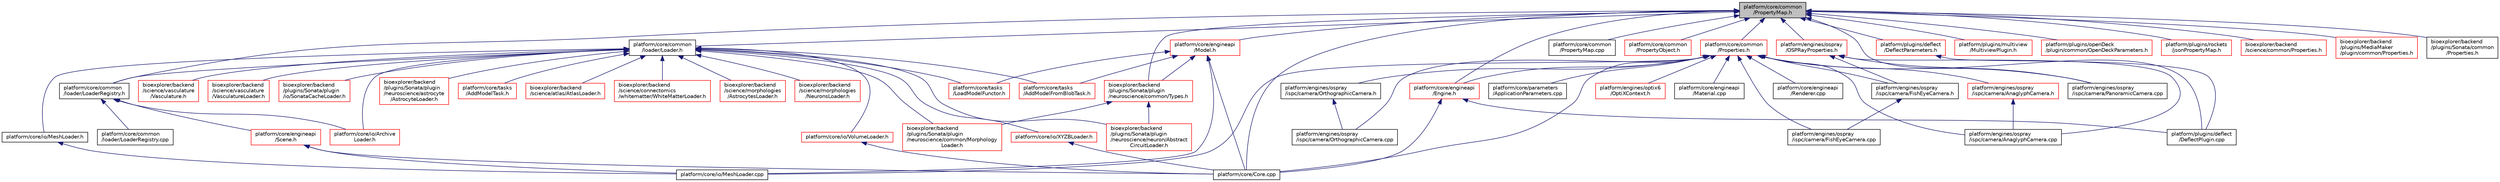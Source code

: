 digraph "platform/core/common/PropertyMap.h"
{
 // LATEX_PDF_SIZE
  edge [fontname="Helvetica",fontsize="10",labelfontname="Helvetica",labelfontsize="10"];
  node [fontname="Helvetica",fontsize="10",shape=record];
  Node1 [label="platform/core/common\l/PropertyMap.h",height=0.2,width=0.4,color="black", fillcolor="grey75", style="filled", fontcolor="black",tooltip=" "];
  Node1 -> Node2 [dir="back",color="midnightblue",fontsize="10",style="solid",fontname="Helvetica"];
  Node2 [label="platform/core/common\l/loader/Loader.h",height=0.2,width=0.4,color="black", fillcolor="white", style="filled",URL="$dc/d0b/Loader_8h.html",tooltip=" "];
  Node2 -> Node3 [dir="back",color="midnightblue",fontsize="10",style="solid",fontname="Helvetica"];
  Node3 [label="platform/core/common\l/loader/LoaderRegistry.h",height=0.2,width=0.4,color="black", fillcolor="white", style="filled",URL="$d6/d76/LoaderRegistry_8h.html",tooltip=" "];
  Node3 -> Node4 [dir="back",color="midnightblue",fontsize="10",style="solid",fontname="Helvetica"];
  Node4 [label="platform/core/common\l/loader/LoaderRegistry.cpp",height=0.2,width=0.4,color="black", fillcolor="white", style="filled",URL="$dd/d5f/LoaderRegistry_8cpp.html",tooltip=" "];
  Node3 -> Node5 [dir="back",color="midnightblue",fontsize="10",style="solid",fontname="Helvetica"];
  Node5 [label="platform/core/engineapi\l/Scene.h",height=0.2,width=0.4,color="red", fillcolor="white", style="filled",URL="$d5/d2d/Scene_8h.html",tooltip=" "];
  Node5 -> Node8 [dir="back",color="midnightblue",fontsize="10",style="solid",fontname="Helvetica"];
  Node8 [label="platform/core/Core.cpp",height=0.2,width=0.4,color="black", fillcolor="white", style="filled",URL="$d6/d27/Core_8cpp.html",tooltip=" "];
  Node5 -> Node12 [dir="back",color="midnightblue",fontsize="10",style="solid",fontname="Helvetica"];
  Node12 [label="platform/core/io/MeshLoader.cpp",height=0.2,width=0.4,color="black", fillcolor="white", style="filled",URL="$d2/d87/MeshLoader_8cpp.html",tooltip=" "];
  Node3 -> Node139 [dir="back",color="midnightblue",fontsize="10",style="solid",fontname="Helvetica"];
  Node139 [label="platform/core/io/Archive\lLoader.h",height=0.2,width=0.4,color="red", fillcolor="white", style="filled",URL="$d1/d8a/ArchiveLoader_8h.html",tooltip=" "];
  Node2 -> Node139 [dir="back",color="midnightblue",fontsize="10",style="solid",fontname="Helvetica"];
  Node2 -> Node140 [dir="back",color="midnightblue",fontsize="10",style="solid",fontname="Helvetica"];
  Node140 [label="platform/core/io/MeshLoader.h",height=0.2,width=0.4,color="black", fillcolor="white", style="filled",URL="$da/d96/MeshLoader_8h.html",tooltip=" "];
  Node140 -> Node12 [dir="back",color="midnightblue",fontsize="10",style="solid",fontname="Helvetica"];
  Node2 -> Node141 [dir="back",color="midnightblue",fontsize="10",style="solid",fontname="Helvetica"];
  Node141 [label="platform/core/io/VolumeLoader.h",height=0.2,width=0.4,color="red", fillcolor="white", style="filled",URL="$dd/d50/VolumeLoader_8h.html",tooltip=" "];
  Node141 -> Node8 [dir="back",color="midnightblue",fontsize="10",style="solid",fontname="Helvetica"];
  Node2 -> Node142 [dir="back",color="midnightblue",fontsize="10",style="solid",fontname="Helvetica"];
  Node142 [label="platform/core/io/XYZBLoader.h",height=0.2,width=0.4,color="red", fillcolor="white", style="filled",URL="$dd/d13/XYZBLoader_8h.html",tooltip=" "];
  Node142 -> Node8 [dir="back",color="midnightblue",fontsize="10",style="solid",fontname="Helvetica"];
  Node2 -> Node143 [dir="back",color="midnightblue",fontsize="10",style="solid",fontname="Helvetica"];
  Node143 [label="platform/core/tasks\l/AddModelFromBlobTask.h",height=0.2,width=0.4,color="red", fillcolor="white", style="filled",URL="$dc/d14/AddModelFromBlobTask_8h.html",tooltip=" "];
  Node2 -> Node145 [dir="back",color="midnightblue",fontsize="10",style="solid",fontname="Helvetica"];
  Node145 [label="platform/core/tasks\l/AddModelTask.h",height=0.2,width=0.4,color="red", fillcolor="white", style="filled",URL="$dd/d81/AddModelTask_8h.html",tooltip=" "];
  Node2 -> Node146 [dir="back",color="midnightblue",fontsize="10",style="solid",fontname="Helvetica"];
  Node146 [label="platform/core/tasks\l/LoadModelFunctor.h",height=0.2,width=0.4,color="red", fillcolor="white", style="filled",URL="$d8/d5c/LoadModelFunctor_8h.html",tooltip=" "];
  Node2 -> Node147 [dir="back",color="midnightblue",fontsize="10",style="solid",fontname="Helvetica"];
  Node147 [label="bioexplorer/backend\l/science/atlas/AtlasLoader.h",height=0.2,width=0.4,color="red", fillcolor="white", style="filled",URL="$d4/dcb/AtlasLoader_8h.html",tooltip=" "];
  Node2 -> Node148 [dir="back",color="midnightblue",fontsize="10",style="solid",fontname="Helvetica"];
  Node148 [label="bioexplorer/backend\l/science/connectomics\l/whitematter/WhiteMatterLoader.h",height=0.2,width=0.4,color="red", fillcolor="white", style="filled",URL="$d0/d8d/WhiteMatterLoader_8h.html",tooltip=" "];
  Node2 -> Node149 [dir="back",color="midnightblue",fontsize="10",style="solid",fontname="Helvetica"];
  Node149 [label="bioexplorer/backend\l/science/morphologies\l/AstrocytesLoader.h",height=0.2,width=0.4,color="red", fillcolor="white", style="filled",URL="$dc/db2/AstrocytesLoader_8h.html",tooltip=" "];
  Node2 -> Node150 [dir="back",color="midnightblue",fontsize="10",style="solid",fontname="Helvetica"];
  Node150 [label="bioexplorer/backend\l/science/morphologies\l/NeuronsLoader.h",height=0.2,width=0.4,color="red", fillcolor="white", style="filled",URL="$da/dbd/NeuronsLoader_8h.html",tooltip=" "];
  Node2 -> Node104 [dir="back",color="midnightblue",fontsize="10",style="solid",fontname="Helvetica"];
  Node104 [label="bioexplorer/backend\l/science/vasculature\l/Vasculature.h",height=0.2,width=0.4,color="red", fillcolor="white", style="filled",URL="$d2/dc5/Vasculature_8h.html",tooltip=" "];
  Node2 -> Node151 [dir="back",color="midnightblue",fontsize="10",style="solid",fontname="Helvetica"];
  Node151 [label="bioexplorer/backend\l/science/vasculature\l/VasculatureLoader.h",height=0.2,width=0.4,color="red", fillcolor="white", style="filled",URL="$df/dc8/VasculatureLoader_8h.html",tooltip=" "];
  Node2 -> Node152 [dir="back",color="midnightblue",fontsize="10",style="solid",fontname="Helvetica"];
  Node152 [label="bioexplorer/backend\l/plugins/Sonata/plugin\l/io/SonataCacheLoader.h",height=0.2,width=0.4,color="red", fillcolor="white", style="filled",URL="$db/daf/SonataCacheLoader_8h.html",tooltip=" "];
  Node2 -> Node153 [dir="back",color="midnightblue",fontsize="10",style="solid",fontname="Helvetica"];
  Node153 [label="bioexplorer/backend\l/plugins/Sonata/plugin\l/neuroscience/astrocyte\l/AstrocyteLoader.h",height=0.2,width=0.4,color="red", fillcolor="white", style="filled",URL="$db/d19/AstrocyteLoader_8h.html",tooltip=" "];
  Node2 -> Node154 [dir="back",color="midnightblue",fontsize="10",style="solid",fontname="Helvetica"];
  Node154 [label="bioexplorer/backend\l/plugins/Sonata/plugin\l/neuroscience/common/Morphology\lLoader.h",height=0.2,width=0.4,color="red", fillcolor="white", style="filled",URL="$d1/d79/MorphologyLoader_8h.html",tooltip=" "];
  Node2 -> Node155 [dir="back",color="midnightblue",fontsize="10",style="solid",fontname="Helvetica"];
  Node155 [label="bioexplorer/backend\l/plugins/Sonata/plugin\l/neuroscience/neuron/Abstract\lCircuitLoader.h",height=0.2,width=0.4,color="red", fillcolor="white", style="filled",URL="$df/dcd/AbstractCircuitLoader_8h.html",tooltip=" "];
  Node1 -> Node3 [dir="back",color="midnightblue",fontsize="10",style="solid",fontname="Helvetica"];
  Node1 -> Node166 [dir="back",color="midnightblue",fontsize="10",style="solid",fontname="Helvetica"];
  Node166 [label="platform/core/common\l/Properties.h",height=0.2,width=0.4,color="red", fillcolor="white", style="filled",URL="$db/db2/platform_2core_2common_2Properties_8h.html",tooltip=" "];
  Node166 -> Node8 [dir="back",color="midnightblue",fontsize="10",style="solid",fontname="Helvetica"];
  Node166 -> Node167 [dir="back",color="midnightblue",fontsize="10",style="solid",fontname="Helvetica"];
  Node167 [label="platform/core/engineapi\l/Engine.h",height=0.2,width=0.4,color="red", fillcolor="white", style="filled",URL="$d1/dd4/Engine_8h.html",tooltip=" "];
  Node167 -> Node8 [dir="back",color="midnightblue",fontsize="10",style="solid",fontname="Helvetica"];
  Node167 -> Node176 [dir="back",color="midnightblue",fontsize="10",style="solid",fontname="Helvetica"];
  Node176 [label="platform/plugins/deflect\l/DeflectPlugin.cpp",height=0.2,width=0.4,color="black", fillcolor="white", style="filled",URL="$d8/d57/DeflectPlugin_8cpp.html",tooltip=" "];
  Node166 -> Node179 [dir="back",color="midnightblue",fontsize="10",style="solid",fontname="Helvetica"];
  Node179 [label="platform/core/engineapi\l/Material.cpp",height=0.2,width=0.4,color="black", fillcolor="white", style="filled",URL="$d4/d0f/Material_8cpp.html",tooltip=" "];
  Node166 -> Node180 [dir="back",color="midnightblue",fontsize="10",style="solid",fontname="Helvetica"];
  Node180 [label="platform/core/engineapi\l/Renderer.cpp",height=0.2,width=0.4,color="black", fillcolor="white", style="filled",URL="$d3/d28/Renderer_8cpp.html",tooltip=" "];
  Node166 -> Node12 [dir="back",color="midnightblue",fontsize="10",style="solid",fontname="Helvetica"];
  Node166 -> Node181 [dir="back",color="midnightblue",fontsize="10",style="solid",fontname="Helvetica"];
  Node181 [label="platform/core/parameters\l/ApplicationParameters.cpp",height=0.2,width=0.4,color="black", fillcolor="white", style="filled",URL="$d7/d87/ApplicationParameters_8cpp.html",tooltip=" "];
  Node166 -> Node182 [dir="back",color="midnightblue",fontsize="10",style="solid",fontname="Helvetica"];
  Node182 [label="platform/engines/optix6\l/OptiXContext.h",height=0.2,width=0.4,color="red", fillcolor="white", style="filled",URL="$d3/dee/OptiXContext_8h.html",tooltip=" "];
  Node166 -> Node196 [dir="back",color="midnightblue",fontsize="10",style="solid",fontname="Helvetica"];
  Node196 [label="platform/engines/ospray\l/ispc/camera/AnaglyphCamera.cpp",height=0.2,width=0.4,color="black", fillcolor="white", style="filled",URL="$d4/dde/AnaglyphCamera_8cpp.html",tooltip=" "];
  Node166 -> Node197 [dir="back",color="midnightblue",fontsize="10",style="solid",fontname="Helvetica"];
  Node197 [label="platform/engines/ospray\l/ispc/camera/AnaglyphCamera.h",height=0.2,width=0.4,color="red", fillcolor="white", style="filled",URL="$df/df7/AnaglyphCamera_8h.html",tooltip=" "];
  Node197 -> Node196 [dir="back",color="midnightblue",fontsize="10",style="solid",fontname="Helvetica"];
  Node166 -> Node198 [dir="back",color="midnightblue",fontsize="10",style="solid",fontname="Helvetica"];
  Node198 [label="platform/engines/ospray\l/ispc/camera/FishEyeCamera.cpp",height=0.2,width=0.4,color="black", fillcolor="white", style="filled",URL="$db/da1/FishEyeCamera_8cpp.html",tooltip=" "];
  Node166 -> Node199 [dir="back",color="midnightblue",fontsize="10",style="solid",fontname="Helvetica"];
  Node199 [label="platform/engines/ospray\l/ispc/camera/FishEyeCamera.h",height=0.2,width=0.4,color="black", fillcolor="white", style="filled",URL="$d3/dd6/FishEyeCamera_8h.html",tooltip=" "];
  Node199 -> Node198 [dir="back",color="midnightblue",fontsize="10",style="solid",fontname="Helvetica"];
  Node166 -> Node200 [dir="back",color="midnightblue",fontsize="10",style="solid",fontname="Helvetica"];
  Node200 [label="platform/engines/ospray\l/ispc/camera/OrthographicCamera.cpp",height=0.2,width=0.4,color="black", fillcolor="white", style="filled",URL="$d5/d9c/OrthographicCamera_8cpp.html",tooltip=" "];
  Node166 -> Node201 [dir="back",color="midnightblue",fontsize="10",style="solid",fontname="Helvetica"];
  Node201 [label="platform/engines/ospray\l/ispc/camera/OrthographicCamera.h",height=0.2,width=0.4,color="black", fillcolor="white", style="filled",URL="$d3/d1a/OrthographicCamera_8h.html",tooltip=" "];
  Node201 -> Node200 [dir="back",color="midnightblue",fontsize="10",style="solid",fontname="Helvetica"];
  Node166 -> Node202 [dir="back",color="midnightblue",fontsize="10",style="solid",fontname="Helvetica"];
  Node202 [label="platform/engines/ospray\l/ispc/camera/PanoramicCamera.cpp",height=0.2,width=0.4,color="black", fillcolor="white", style="filled",URL="$dc/dbf/PanoramicCamera_8cpp.html",tooltip=" "];
  Node1 -> Node233 [dir="back",color="midnightblue",fontsize="10",style="solid",fontname="Helvetica"];
  Node233 [label="platform/core/common\l/PropertyMap.cpp",height=0.2,width=0.4,color="black", fillcolor="white", style="filled",URL="$d0/d72/PropertyMap_8cpp.html",tooltip=" "];
  Node1 -> Node234 [dir="back",color="midnightblue",fontsize="10",style="solid",fontname="Helvetica"];
  Node234 [label="platform/core/common\l/PropertyObject.h",height=0.2,width=0.4,color="red", fillcolor="white", style="filled",URL="$d4/d17/PropertyObject_8h.html",tooltip=" "];
  Node1 -> Node8 [dir="back",color="midnightblue",fontsize="10",style="solid",fontname="Helvetica"];
  Node1 -> Node167 [dir="back",color="midnightblue",fontsize="10",style="solid",fontname="Helvetica"];
  Node1 -> Node248 [dir="back",color="midnightblue",fontsize="10",style="solid",fontname="Helvetica"];
  Node248 [label="platform/core/engineapi\l/Model.h",height=0.2,width=0.4,color="red", fillcolor="white", style="filled",URL="$d3/d5a/Model_8h.html",tooltip=" "];
  Node248 -> Node8 [dir="back",color="midnightblue",fontsize="10",style="solid",fontname="Helvetica"];
  Node248 -> Node12 [dir="back",color="midnightblue",fontsize="10",style="solid",fontname="Helvetica"];
  Node248 -> Node143 [dir="back",color="midnightblue",fontsize="10",style="solid",fontname="Helvetica"];
  Node248 -> Node146 [dir="back",color="midnightblue",fontsize="10",style="solid",fontname="Helvetica"];
  Node248 -> Node253 [dir="back",color="midnightblue",fontsize="10",style="solid",fontname="Helvetica"];
  Node253 [label="bioexplorer/backend\l/plugins/Sonata/plugin\l/neuroscience/common/Types.h",height=0.2,width=0.4,color="red", fillcolor="white", style="filled",URL="$dd/dc2/bioexplorer_2backend_2plugins_2Sonata_2plugin_2neuroscience_2common_2Types_8h.html",tooltip=" "];
  Node253 -> Node154 [dir="back",color="midnightblue",fontsize="10",style="solid",fontname="Helvetica"];
  Node253 -> Node155 [dir="back",color="midnightblue",fontsize="10",style="solid",fontname="Helvetica"];
  Node1 -> Node256 [dir="back",color="midnightblue",fontsize="10",style="solid",fontname="Helvetica"];
  Node256 [label="platform/engines/ospray\l/OSPRayProperties.h",height=0.2,width=0.4,color="red", fillcolor="white", style="filled",URL="$d2/d87/OSPRayProperties_8h.html",tooltip=" "];
  Node256 -> Node196 [dir="back",color="midnightblue",fontsize="10",style="solid",fontname="Helvetica"];
  Node256 -> Node199 [dir="back",color="midnightblue",fontsize="10",style="solid",fontname="Helvetica"];
  Node256 -> Node202 [dir="back",color="midnightblue",fontsize="10",style="solid",fontname="Helvetica"];
  Node1 -> Node262 [dir="back",color="midnightblue",fontsize="10",style="solid",fontname="Helvetica"];
  Node262 [label="platform/plugins/deflect\l/DeflectParameters.h",height=0.2,width=0.4,color="red", fillcolor="white", style="filled",URL="$d0/d05/DeflectParameters_8h.html",tooltip=" "];
  Node262 -> Node176 [dir="back",color="midnightblue",fontsize="10",style="solid",fontname="Helvetica"];
  Node1 -> Node176 [dir="back",color="midnightblue",fontsize="10",style="solid",fontname="Helvetica"];
  Node1 -> Node268 [dir="back",color="midnightblue",fontsize="10",style="solid",fontname="Helvetica"];
  Node268 [label="platform/plugins/multiview\l/MultiviewPlugin.h",height=0.2,width=0.4,color="red", fillcolor="white", style="filled",URL="$de/dbb/MultiviewPlugin_8h.html",tooltip=" "];
  Node1 -> Node269 [dir="back",color="midnightblue",fontsize="10",style="solid",fontname="Helvetica"];
  Node269 [label="platform/plugins/openDeck\l/plugin/common/OpenDeckParameters.h",height=0.2,width=0.4,color="red", fillcolor="white", style="filled",URL="$da/da5/OpenDeckParameters_8h.html",tooltip=" "];
  Node1 -> Node30 [dir="back",color="midnightblue",fontsize="10",style="solid",fontname="Helvetica"];
  Node30 [label="platform/plugins/rockets\l/jsonPropertyMap.h",height=0.2,width=0.4,color="red", fillcolor="white", style="filled",URL="$d7/df7/jsonPropertyMap_8h.html",tooltip=" "];
  Node1 -> Node108 [dir="back",color="midnightblue",fontsize="10",style="solid",fontname="Helvetica"];
  Node108 [label="bioexplorer/backend\l/science/common/Properties.h",height=0.2,width=0.4,color="red", fillcolor="white", style="filled",URL="$d1/dc0/bioexplorer_2backend_2science_2common_2Properties_8h.html",tooltip=" "];
  Node1 -> Node272 [dir="back",color="midnightblue",fontsize="10",style="solid",fontname="Helvetica"];
  Node272 [label="bioexplorer/backend\l/plugins/MediaMaker\l/plugin/common/Properties.h",height=0.2,width=0.4,color="red", fillcolor="white", style="filled",URL="$d0/df5/bioexplorer_2backend_2plugins_2MediaMaker_2plugin_2common_2Properties_8h.html",tooltip=" "];
  Node1 -> Node277 [dir="back",color="midnightblue",fontsize="10",style="solid",fontname="Helvetica"];
  Node277 [label="bioexplorer/backend\l/plugins/Sonata/common\l/Properties.h",height=0.2,width=0.4,color="black", fillcolor="white", style="filled",URL="$d2/d3d/bioexplorer_2backend_2plugins_2Sonata_2common_2Properties_8h.html",tooltip=" "];
  Node1 -> Node253 [dir="back",color="midnightblue",fontsize="10",style="solid",fontname="Helvetica"];
}
